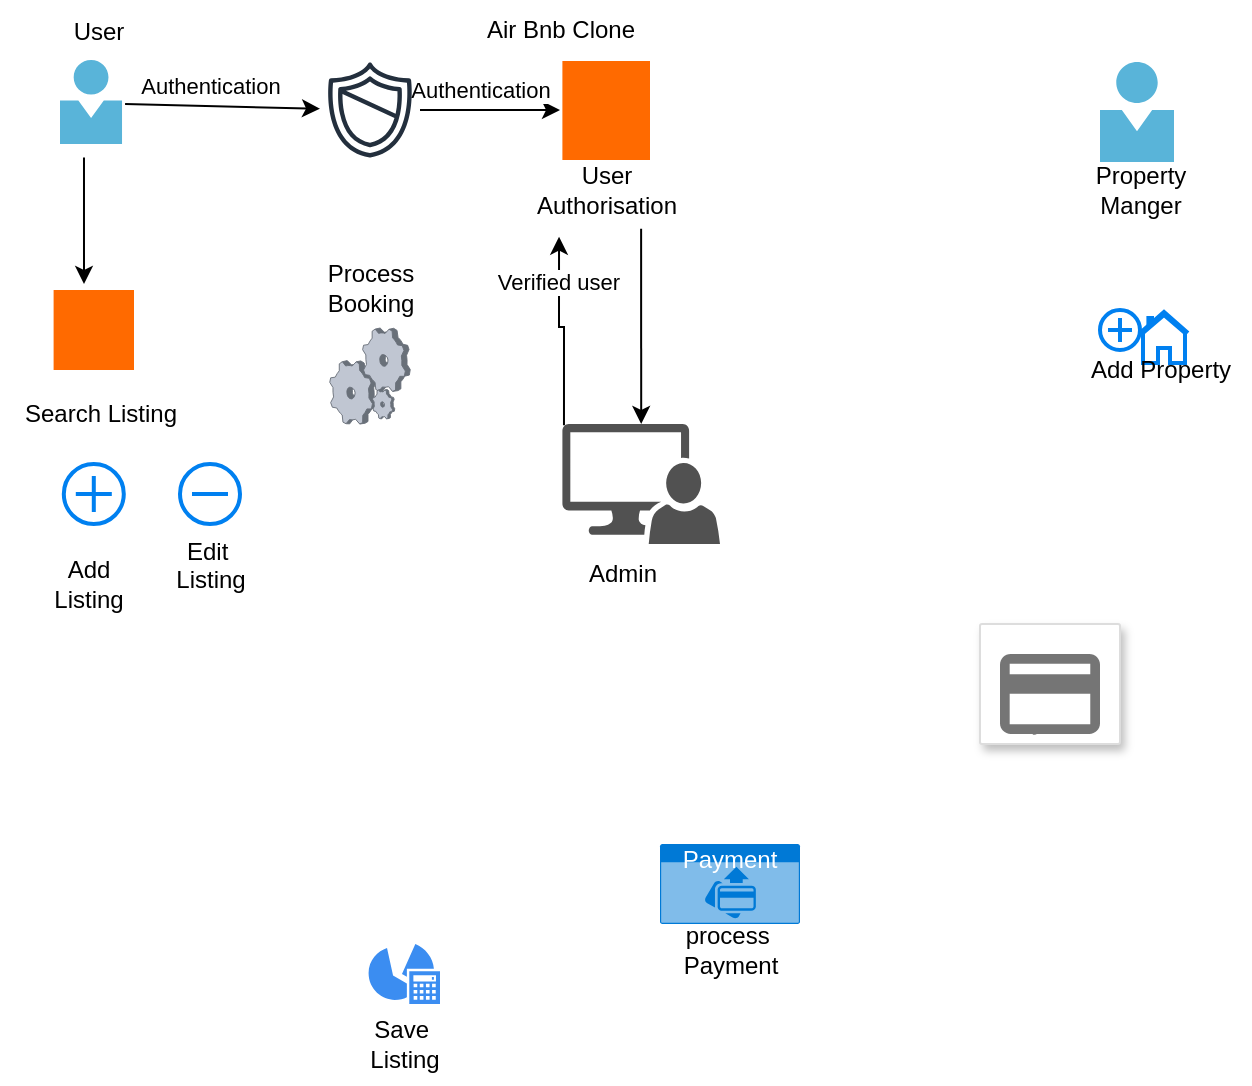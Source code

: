 <mxfile version="24.8.8">
  <diagram name="Page-1" id="c7558073-3199-34d8-9f00-42111426c3f3">
    <mxGraphModel dx="785" dy="473" grid="1" gridSize="10" guides="1" tooltips="1" connect="1" arrows="1" fold="1" page="1" pageScale="1" pageWidth="826" pageHeight="1169" background="none" math="0" shadow="0">
      <root>
        <mxCell id="0" />
        <mxCell id="1" parent="0" />
        <mxCell id="-Cts0vxJBHxvkgaAWnbO-96" value="Air Bnb Clone" style="text;html=1;align=center;verticalAlign=middle;resizable=0;points=[];autosize=1;strokeColor=none;fillColor=none;" vertex="1" parent="1">
          <mxGeometry x="260" y="48" width="100" height="30" as="geometry" />
        </mxCell>
        <mxCell id="-Cts0vxJBHxvkgaAWnbO-97" value="" style="image;sketch=0;aspect=fixed;html=1;points=[];align=center;fontSize=12;image=img/lib/mscae/Person.svg;" vertex="1" parent="1">
          <mxGeometry x="60" y="78" width="31.08" height="42" as="geometry" />
        </mxCell>
        <mxCell id="-Cts0vxJBHxvkgaAWnbO-100" value="User" style="text;html=1;align=center;verticalAlign=middle;resizable=0;points=[];autosize=1;strokeColor=none;fillColor=none;" vertex="1" parent="1">
          <mxGeometry x="53.5" y="49" width="50" height="30" as="geometry" />
        </mxCell>
        <mxCell id="-Cts0vxJBHxvkgaAWnbO-101" value="" style="sketch=0;outlineConnect=0;fontColor=#232F3E;gradientColor=none;fillColor=#232F3D;strokeColor=none;dashed=0;verticalLabelPosition=bottom;verticalAlign=top;align=center;html=1;fontSize=12;fontStyle=0;aspect=fixed;pointerEvents=1;shape=mxgraph.aws4.shield2;" vertex="1" parent="1">
          <mxGeometry x="190" y="78" width="50" height="50" as="geometry" />
        </mxCell>
        <mxCell id="-Cts0vxJBHxvkgaAWnbO-102" value="" style="endArrow=classic;html=1;rounded=0;exitX=1.047;exitY=0.524;exitDx=0;exitDy=0;exitPerimeter=0;" edge="1" parent="1" source="-Cts0vxJBHxvkgaAWnbO-97" target="-Cts0vxJBHxvkgaAWnbO-101">
          <mxGeometry width="50" height="50" relative="1" as="geometry">
            <mxPoint x="350" y="280" as="sourcePoint" />
            <mxPoint x="400" y="230" as="targetPoint" />
          </mxGeometry>
        </mxCell>
        <mxCell id="-Cts0vxJBHxvkgaAWnbO-103" value="Authentication" style="edgeLabel;html=1;align=center;verticalAlign=middle;resizable=0;points=[];" vertex="1" connectable="0" parent="-Cts0vxJBHxvkgaAWnbO-102">
          <mxGeometry x="-0.136" y="10" relative="1" as="geometry">
            <mxPoint as="offset" />
          </mxGeometry>
        </mxCell>
        <mxCell id="-Cts0vxJBHxvkgaAWnbO-104" value="" style="points=[];aspect=fixed;html=1;align=center;shadow=0;dashed=0;fillColor=#FF6A00;strokeColor=none;shape=mxgraph.alibaba_cloud.cas_ssl_central_authentication_service;" vertex="1" parent="1">
          <mxGeometry x="311.2" y="78.5" width="43.8" height="49.5" as="geometry" />
        </mxCell>
        <mxCell id="-Cts0vxJBHxvkgaAWnbO-105" value="User&lt;div&gt;Authorisation&lt;/div&gt;" style="text;html=1;align=center;verticalAlign=middle;resizable=0;points=[];autosize=1;strokeColor=none;fillColor=none;" vertex="1" parent="1">
          <mxGeometry x="288.1" y="123" width="90" height="40" as="geometry" />
        </mxCell>
        <mxCell id="-Cts0vxJBHxvkgaAWnbO-106" value="" style="points=[];aspect=fixed;html=1;align=center;shadow=0;dashed=0;fillColor=#FF6A00;strokeColor=none;shape=mxgraph.alibaba_cloud.opensearch;" vertex="1" parent="1">
          <mxGeometry x="56.8" y="193" width="40.2" height="40" as="geometry" />
        </mxCell>
        <mxCell id="-Cts0vxJBHxvkgaAWnbO-107" value="Search Listing" style="text;html=1;align=center;verticalAlign=middle;resizable=0;points=[];autosize=1;strokeColor=none;fillColor=none;" vertex="1" parent="1">
          <mxGeometry x="30" y="240" width="100" height="30" as="geometry" />
        </mxCell>
        <mxCell id="-Cts0vxJBHxvkgaAWnbO-110" value="" style="sketch=0;html=1;aspect=fixed;strokeColor=none;shadow=0;fillColor=#3B8DF1;verticalAlign=top;labelPosition=center;verticalLabelPosition=bottom;shape=mxgraph.gcp2.save" vertex="1" parent="1">
          <mxGeometry x="214.29" y="520" width="35.71" height="30" as="geometry" />
        </mxCell>
        <mxCell id="-Cts0vxJBHxvkgaAWnbO-111" value="Add&lt;div&gt;Listing&lt;/div&gt;" style="text;html=1;align=center;verticalAlign=middle;resizable=0;points=[];autosize=1;strokeColor=none;fillColor=none;" vertex="1" parent="1">
          <mxGeometry x="43.5" y="320" width="60" height="40" as="geometry" />
        </mxCell>
        <mxCell id="-Cts0vxJBHxvkgaAWnbO-112" value="Edit&amp;nbsp;&lt;div&gt;Listing&lt;/div&gt;" style="html=1;verticalLabelPosition=bottom;align=center;labelBackgroundColor=#ffffff;verticalAlign=top;strokeWidth=2;strokeColor=#0080F0;shadow=0;dashed=0;shape=mxgraph.ios7.icons.delete;" vertex="1" parent="1">
          <mxGeometry x="120" y="280" width="30" height="30" as="geometry" />
        </mxCell>
        <mxCell id="-Cts0vxJBHxvkgaAWnbO-113" value="Payment" style="html=1;whiteSpace=wrap;strokeColor=none;fillColor=#0079D6;labelPosition=center;verticalLabelPosition=middle;verticalAlign=top;align=center;fontSize=12;outlineConnect=0;spacingTop=-6;fontColor=#FFFFFF;sketch=0;shape=mxgraph.sitemap.payment;" vertex="1" parent="1">
          <mxGeometry x="360" y="470" width="70" height="40" as="geometry" />
        </mxCell>
        <mxCell id="-Cts0vxJBHxvkgaAWnbO-117" value="" style="image;sketch=0;aspect=fixed;html=1;points=[];align=center;fontSize=12;image=img/lib/mscae/Person.svg;" vertex="1" parent="1">
          <mxGeometry x="580" y="79" width="37" height="50" as="geometry" />
        </mxCell>
        <mxCell id="-Cts0vxJBHxvkgaAWnbO-118" value="Property&lt;div&gt;Manger&lt;/div&gt;" style="text;html=1;align=center;verticalAlign=middle;resizable=0;points=[];autosize=1;strokeColor=none;fillColor=none;" vertex="1" parent="1">
          <mxGeometry x="565" y="123" width="70" height="40" as="geometry" />
        </mxCell>
        <mxCell id="-Cts0vxJBHxvkgaAWnbO-119" value="" style="html=1;verticalLabelPosition=bottom;align=center;labelBackgroundColor=#ffffff;verticalAlign=top;strokeWidth=2;strokeColor=#0080F0;shadow=0;dashed=0;shape=mxgraph.ios7.icons.add;" vertex="1" parent="1">
          <mxGeometry x="580" y="203" width="20" height="20" as="geometry" />
        </mxCell>
        <mxCell id="-Cts0vxJBHxvkgaAWnbO-120" value="" style="html=1;verticalLabelPosition=bottom;align=center;labelBackgroundColor=#ffffff;verticalAlign=top;strokeWidth=2;strokeColor=#0080F0;shadow=0;dashed=0;shape=mxgraph.ios7.icons.home;" vertex="1" parent="1">
          <mxGeometry x="600" y="204" width="24" height="25.5" as="geometry" />
        </mxCell>
        <mxCell id="-Cts0vxJBHxvkgaAWnbO-121" value="Add Property" style="text;html=1;align=center;verticalAlign=middle;resizable=0;points=[];autosize=1;strokeColor=none;fillColor=none;" vertex="1" parent="1">
          <mxGeometry x="565" y="218" width="90" height="30" as="geometry" />
        </mxCell>
        <mxCell id="-Cts0vxJBHxvkgaAWnbO-122" value="" style="sketch=0;pointerEvents=1;shadow=0;dashed=0;html=1;strokeColor=none;labelPosition=center;verticalLabelPosition=bottom;verticalAlign=top;align=center;fillColor=#515151;shape=mxgraph.mscae.system_center.admin_console" vertex="1" parent="1">
          <mxGeometry x="311.2" y="260" width="78.8" height="60" as="geometry" />
        </mxCell>
        <mxCell id="-Cts0vxJBHxvkgaAWnbO-123" value="Admin" style="text;html=1;align=center;verticalAlign=middle;resizable=0;points=[];autosize=1;strokeColor=none;fillColor=none;" vertex="1" parent="1">
          <mxGeometry x="311.2" y="320" width="60" height="30" as="geometry" />
        </mxCell>
        <mxCell id="-Cts0vxJBHxvkgaAWnbO-124" value="" style="verticalLabelPosition=bottom;sketch=0;aspect=fixed;html=1;verticalAlign=top;strokeColor=none;align=center;outlineConnect=0;shape=mxgraph.citrix.process;" vertex="1" parent="1">
          <mxGeometry x="194.87" y="212" width="40.26" height="48" as="geometry" />
        </mxCell>
        <mxCell id="-Cts0vxJBHxvkgaAWnbO-125" value="Process&lt;div&gt;Booking&lt;/div&gt;" style="text;html=1;align=center;verticalAlign=middle;resizable=0;points=[];autosize=1;strokeColor=none;fillColor=none;" vertex="1" parent="1">
          <mxGeometry x="180" y="172" width="70" height="40" as="geometry" />
        </mxCell>
        <mxCell id="-Cts0vxJBHxvkgaAWnbO-126" value="Payment" style="strokeColor=#dddddd;shadow=1;strokeWidth=1;rounded=1;absoluteArcSize=1;arcSize=2;labelPosition=center;verticalLabelPosition=middle;align=center;verticalAlign=bottom;spacingLeft=0;fontColor=#999999;fontSize=12;whiteSpace=wrap;spacingBottom=2;html=1;" vertex="1" parent="1">
          <mxGeometry x="520" y="360" width="70" height="60" as="geometry" />
        </mxCell>
        <mxCell id="-Cts0vxJBHxvkgaAWnbO-127" value="" style="sketch=0;dashed=0;connectable=0;html=1;fillColor=#757575;strokeColor=none;shape=mxgraph.gcp2.payment;part=1;" vertex="1" parent="-Cts0vxJBHxvkgaAWnbO-126">
          <mxGeometry x="0.5" width="50" height="40" relative="1" as="geometry">
            <mxPoint x="-25" y="15" as="offset" />
          </mxGeometry>
        </mxCell>
        <mxCell id="-Cts0vxJBHxvkgaAWnbO-129" value="process&amp;nbsp;&lt;div&gt;Payment&lt;/div&gt;" style="text;html=1;align=center;verticalAlign=middle;resizable=0;points=[];autosize=1;strokeColor=none;fillColor=none;" vertex="1" parent="1">
          <mxGeometry x="360" y="503" width="70" height="40" as="geometry" />
        </mxCell>
        <mxCell id="-Cts0vxJBHxvkgaAWnbO-130" value="" style="html=1;verticalLabelPosition=bottom;align=center;labelBackgroundColor=#ffffff;verticalAlign=top;strokeWidth=2;strokeColor=#0080F0;shadow=0;dashed=0;shape=mxgraph.ios7.icons.add;" vertex="1" parent="1">
          <mxGeometry x="61.9" y="280" width="30" height="30" as="geometry" />
        </mxCell>
        <mxCell id="-Cts0vxJBHxvkgaAWnbO-131" value="Save&amp;nbsp;&lt;div&gt;Listing&lt;/div&gt;" style="text;html=1;align=center;verticalAlign=middle;resizable=0;points=[];autosize=1;strokeColor=none;fillColor=none;" vertex="1" parent="1">
          <mxGeometry x="202.14" y="550" width="60" height="40" as="geometry" />
        </mxCell>
        <mxCell id="-Cts0vxJBHxvkgaAWnbO-136" value="" style="endArrow=classic;html=1;rounded=0;" edge="1" parent="1" source="-Cts0vxJBHxvkgaAWnbO-101">
          <mxGeometry width="50" height="50" relative="1" as="geometry">
            <mxPoint x="230" y="104.47" as="sourcePoint" />
            <mxPoint x="310" y="103" as="targetPoint" />
          </mxGeometry>
        </mxCell>
        <mxCell id="-Cts0vxJBHxvkgaAWnbO-137" value="Authentication" style="edgeLabel;html=1;align=center;verticalAlign=middle;resizable=0;points=[];" vertex="1" connectable="0" parent="-Cts0vxJBHxvkgaAWnbO-136">
          <mxGeometry x="-0.136" y="10" relative="1" as="geometry">
            <mxPoint as="offset" />
          </mxGeometry>
        </mxCell>
        <mxCell id="-Cts0vxJBHxvkgaAWnbO-142" style="edgeStyle=orthogonalEdgeStyle;rounded=0;orthogonalLoop=1;jettySize=auto;html=1;exitX=0.01;exitY=0.01;exitDx=0;exitDy=0;exitPerimeter=0;entryX=0.238;entryY=1.084;entryDx=0;entryDy=0;entryPerimeter=0;" edge="1" parent="1" source="-Cts0vxJBHxvkgaAWnbO-122" target="-Cts0vxJBHxvkgaAWnbO-105">
          <mxGeometry relative="1" as="geometry" />
        </mxCell>
        <mxCell id="-Cts0vxJBHxvkgaAWnbO-143" value="Verified user" style="edgeLabel;html=1;align=center;verticalAlign=middle;resizable=0;points=[];" vertex="1" connectable="0" parent="-Cts0vxJBHxvkgaAWnbO-142">
          <mxGeometry x="0.541" y="1" relative="1" as="geometry">
            <mxPoint as="offset" />
          </mxGeometry>
        </mxCell>
        <mxCell id="-Cts0vxJBHxvkgaAWnbO-146" value="" style="endArrow=classic;html=1;rounded=0;entryX=0.5;entryY=0;entryDx=0;entryDy=0;entryPerimeter=0;exitX=0.694;exitY=0.983;exitDx=0;exitDy=0;exitPerimeter=0;" edge="1" parent="1" source="-Cts0vxJBHxvkgaAWnbO-105" target="-Cts0vxJBHxvkgaAWnbO-122">
          <mxGeometry width="50" height="50" relative="1" as="geometry">
            <mxPoint x="350" y="280" as="sourcePoint" />
            <mxPoint x="400" y="230" as="targetPoint" />
          </mxGeometry>
        </mxCell>
        <mxCell id="-Cts0vxJBHxvkgaAWnbO-150" value="" style="endArrow=classic;html=1;rounded=0;exitX=0.386;exitY=1.16;exitDx=0;exitDy=0;exitPerimeter=0;" edge="1" parent="1" source="-Cts0vxJBHxvkgaAWnbO-97">
          <mxGeometry width="50" height="50" relative="1" as="geometry">
            <mxPoint x="67" y="193" as="sourcePoint" />
            <mxPoint x="72" y="190" as="targetPoint" />
          </mxGeometry>
        </mxCell>
      </root>
    </mxGraphModel>
  </diagram>
</mxfile>

